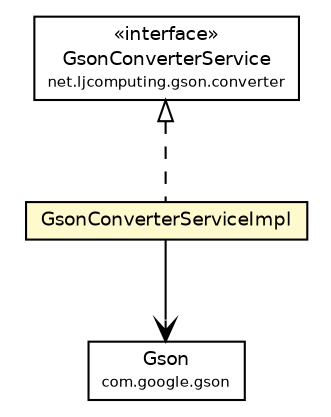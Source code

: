 #!/usr/local/bin/dot
#
# Class diagram 
# Generated by UMLGraph version R5_6 (http://www.umlgraph.org/)
#

digraph G {
	edge [fontname="Helvetica",fontsize=10,labelfontname="Helvetica",labelfontsize=10];
	node [fontname="Helvetica",fontsize=10,shape=plaintext];
	nodesep=0.25;
	ranksep=0.5;
	// net.ljcomputing.gson.converter.impl.GsonConverterServiceImpl
	c91 [label=<<table title="net.ljcomputing.gson.converter.impl.GsonConverterServiceImpl" border="0" cellborder="1" cellspacing="0" cellpadding="2" port="p" bgcolor="lemonChiffon" href="./GsonConverterServiceImpl.html">
		<tr><td><table border="0" cellspacing="0" cellpadding="1">
<tr><td align="center" balign="center"> GsonConverterServiceImpl </td></tr>
		</table></td></tr>
		</table>>, URL="./GsonConverterServiceImpl.html", fontname="Helvetica", fontcolor="black", fontsize=9.0];
	// net.ljcomputing.gson.converter.GsonConverterService
	c92 [label=<<table title="net.ljcomputing.gson.converter.GsonConverterService" border="0" cellborder="1" cellspacing="0" cellpadding="2" port="p" href="../GsonConverterService.html">
		<tr><td><table border="0" cellspacing="0" cellpadding="1">
<tr><td align="center" balign="center"> &#171;interface&#187; </td></tr>
<tr><td align="center" balign="center"> GsonConverterService </td></tr>
<tr><td align="center" balign="center"><font point-size="7.0"> net.ljcomputing.gson.converter </font></td></tr>
		</table></td></tr>
		</table>>, URL="../GsonConverterService.html", fontname="Helvetica", fontcolor="black", fontsize=9.0];
	//net.ljcomputing.gson.converter.impl.GsonConverterServiceImpl implements net.ljcomputing.gson.converter.GsonConverterService
	c92:p -> c91:p [dir=back,arrowtail=empty,style=dashed];
	// net.ljcomputing.gson.converter.impl.GsonConverterServiceImpl NAVASSOC com.google.gson.Gson
	c91:p -> c97:p [taillabel="", label="", headlabel="", fontname="Helvetica", fontcolor="black", fontsize=10.0, color="black", arrowhead=open];
	// com.google.gson.Gson
	c97 [label=<<table title="com.google.gson.Gson" border="0" cellborder="1" cellspacing="0" cellpadding="2" port="p">
		<tr><td><table border="0" cellspacing="0" cellpadding="1">
<tr><td align="center" balign="center"> Gson </td></tr>
<tr><td align="center" balign="center"><font point-size="7.0"> com.google.gson </font></td></tr>
		</table></td></tr>
		</table>>, URL="null", fontname="Helvetica", fontcolor="black", fontsize=9.0];
}

